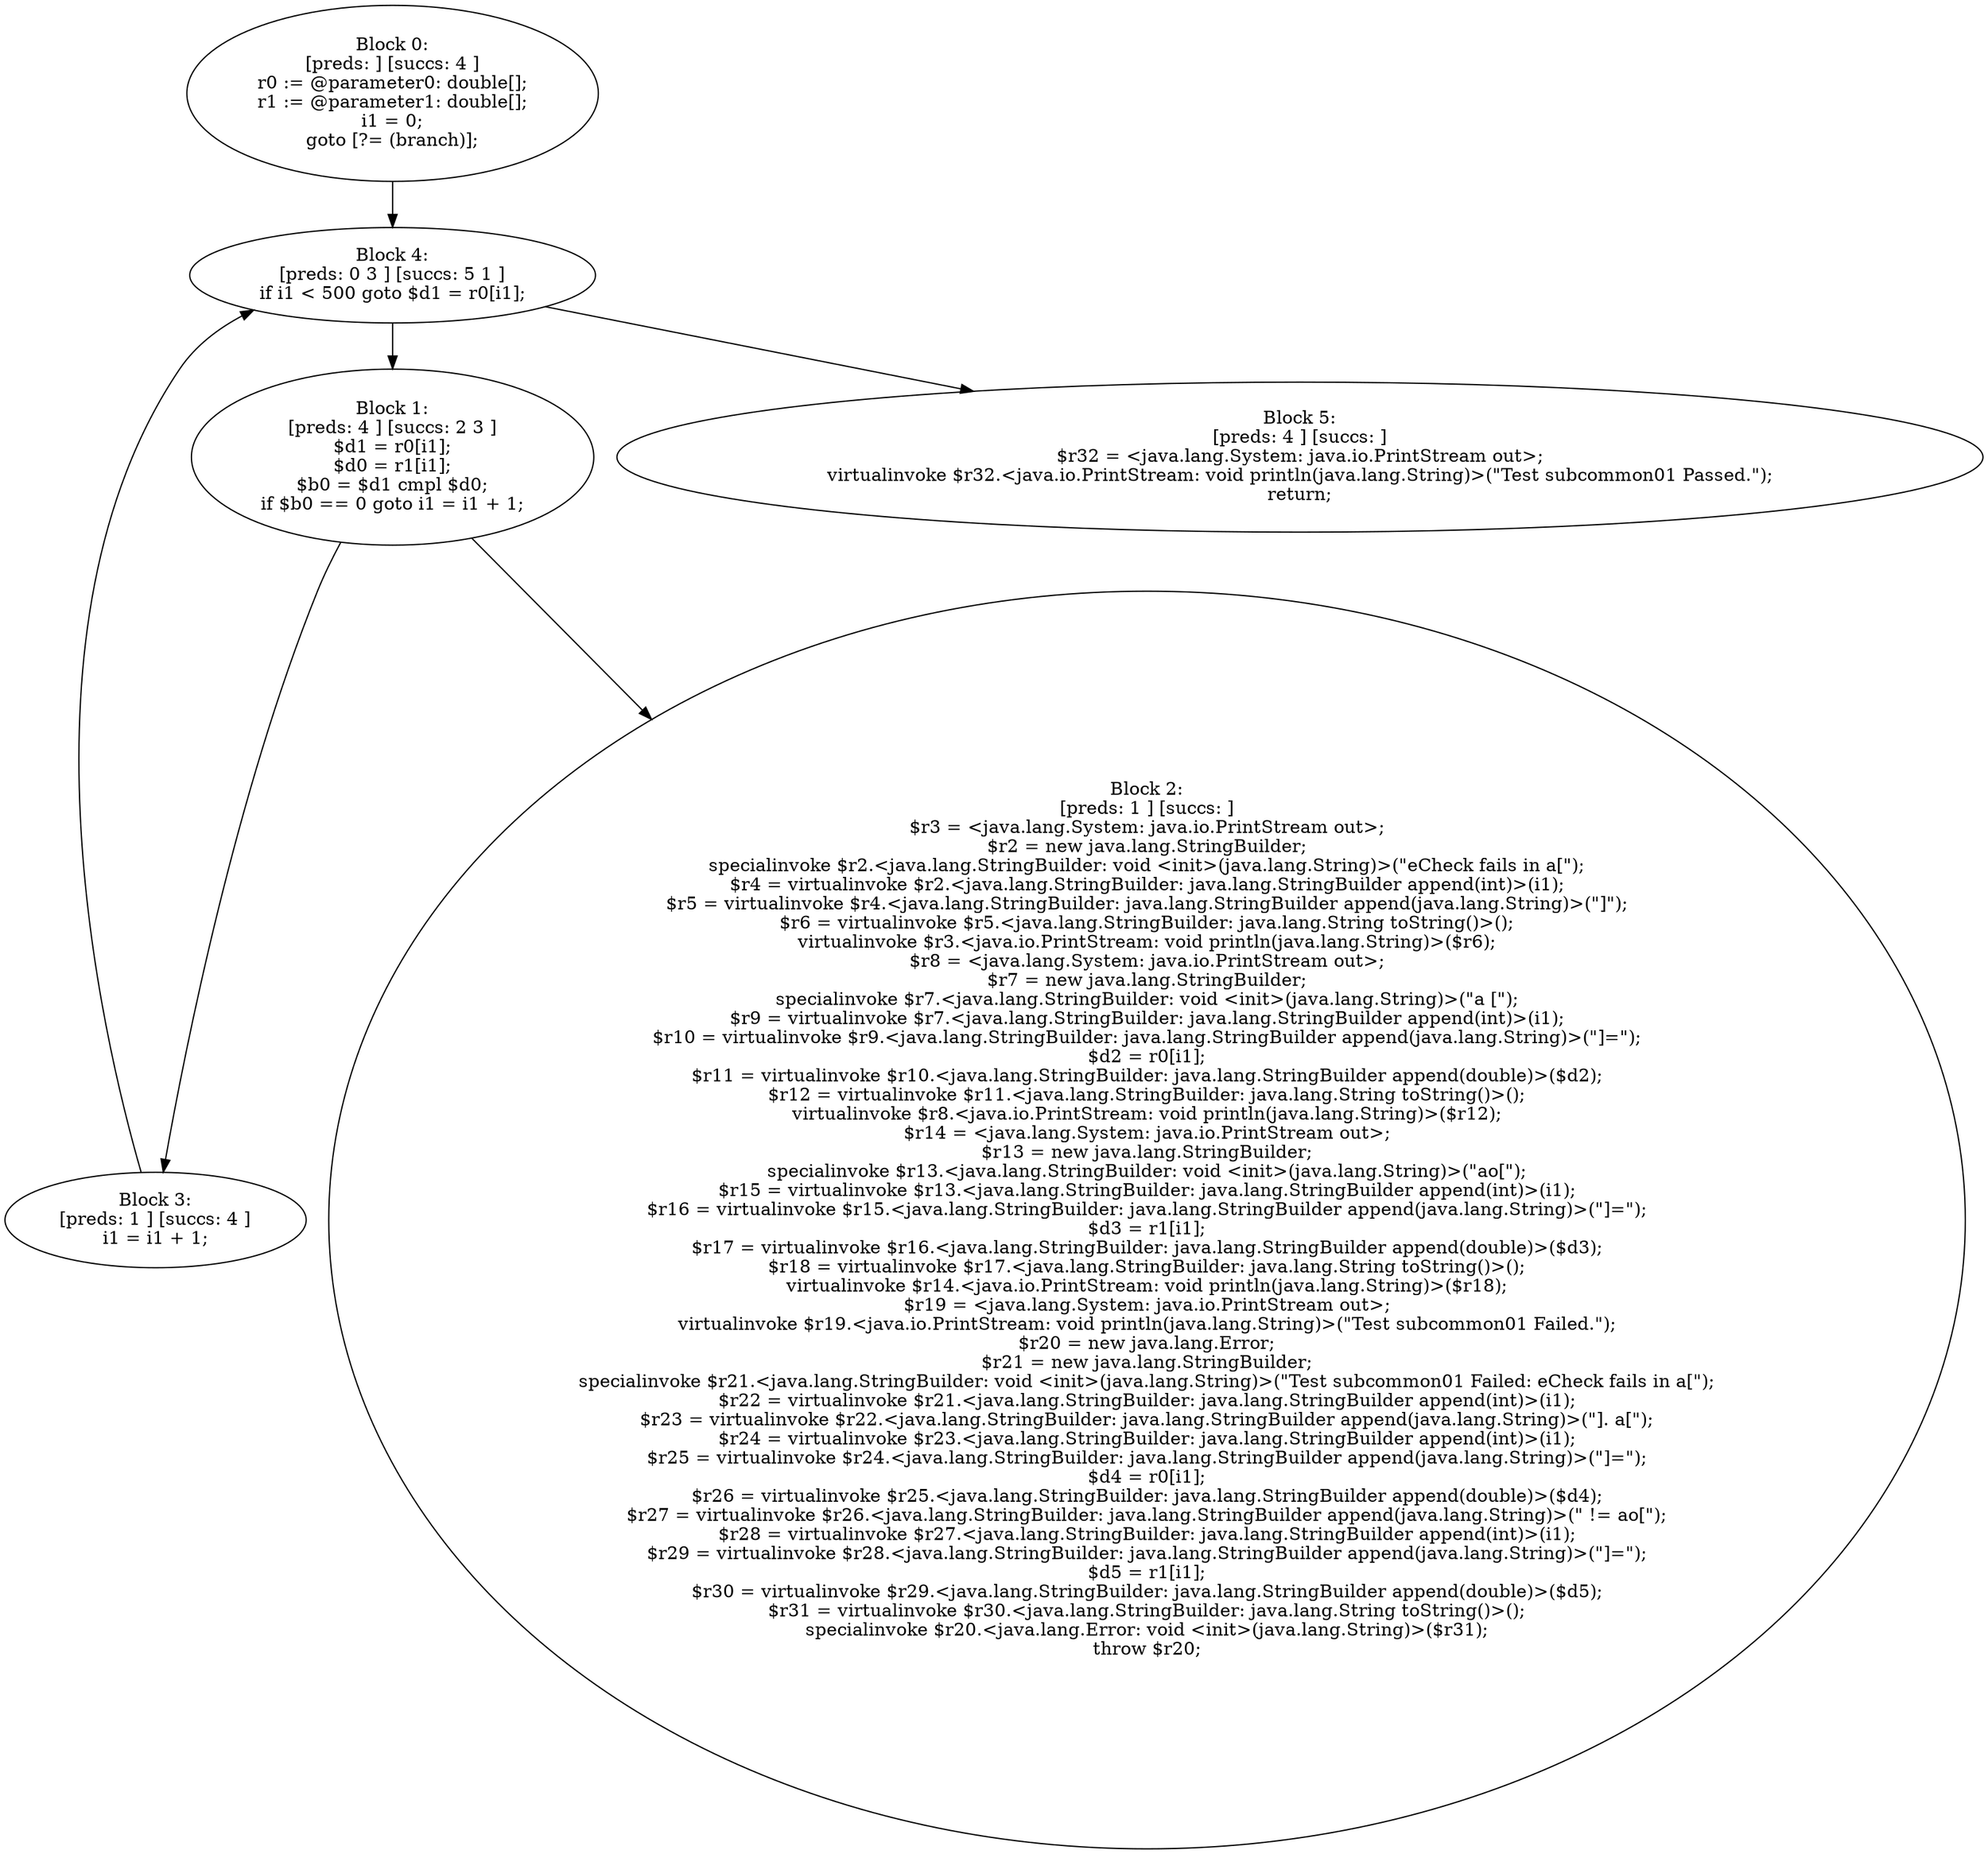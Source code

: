 digraph "unitGraph" {
    "Block 0:
[preds: ] [succs: 4 ]
r0 := @parameter0: double[];
r1 := @parameter1: double[];
i1 = 0;
goto [?= (branch)];
"
    "Block 1:
[preds: 4 ] [succs: 2 3 ]
$d1 = r0[i1];
$d0 = r1[i1];
$b0 = $d1 cmpl $d0;
if $b0 == 0 goto i1 = i1 + 1;
"
    "Block 2:
[preds: 1 ] [succs: ]
$r3 = <java.lang.System: java.io.PrintStream out>;
$r2 = new java.lang.StringBuilder;
specialinvoke $r2.<java.lang.StringBuilder: void <init>(java.lang.String)>(\"eCheck fails in a[\");
$r4 = virtualinvoke $r2.<java.lang.StringBuilder: java.lang.StringBuilder append(int)>(i1);
$r5 = virtualinvoke $r4.<java.lang.StringBuilder: java.lang.StringBuilder append(java.lang.String)>(\"]\");
$r6 = virtualinvoke $r5.<java.lang.StringBuilder: java.lang.String toString()>();
virtualinvoke $r3.<java.io.PrintStream: void println(java.lang.String)>($r6);
$r8 = <java.lang.System: java.io.PrintStream out>;
$r7 = new java.lang.StringBuilder;
specialinvoke $r7.<java.lang.StringBuilder: void <init>(java.lang.String)>(\"a [\");
$r9 = virtualinvoke $r7.<java.lang.StringBuilder: java.lang.StringBuilder append(int)>(i1);
$r10 = virtualinvoke $r9.<java.lang.StringBuilder: java.lang.StringBuilder append(java.lang.String)>(\"]=\");
$d2 = r0[i1];
$r11 = virtualinvoke $r10.<java.lang.StringBuilder: java.lang.StringBuilder append(double)>($d2);
$r12 = virtualinvoke $r11.<java.lang.StringBuilder: java.lang.String toString()>();
virtualinvoke $r8.<java.io.PrintStream: void println(java.lang.String)>($r12);
$r14 = <java.lang.System: java.io.PrintStream out>;
$r13 = new java.lang.StringBuilder;
specialinvoke $r13.<java.lang.StringBuilder: void <init>(java.lang.String)>(\"ao[\");
$r15 = virtualinvoke $r13.<java.lang.StringBuilder: java.lang.StringBuilder append(int)>(i1);
$r16 = virtualinvoke $r15.<java.lang.StringBuilder: java.lang.StringBuilder append(java.lang.String)>(\"]=\");
$d3 = r1[i1];
$r17 = virtualinvoke $r16.<java.lang.StringBuilder: java.lang.StringBuilder append(double)>($d3);
$r18 = virtualinvoke $r17.<java.lang.StringBuilder: java.lang.String toString()>();
virtualinvoke $r14.<java.io.PrintStream: void println(java.lang.String)>($r18);
$r19 = <java.lang.System: java.io.PrintStream out>;
virtualinvoke $r19.<java.io.PrintStream: void println(java.lang.String)>(\"Test subcommon01 Failed.\");
$r20 = new java.lang.Error;
$r21 = new java.lang.StringBuilder;
specialinvoke $r21.<java.lang.StringBuilder: void <init>(java.lang.String)>(\"Test subcommon01 Failed: eCheck fails in a[\");
$r22 = virtualinvoke $r21.<java.lang.StringBuilder: java.lang.StringBuilder append(int)>(i1);
$r23 = virtualinvoke $r22.<java.lang.StringBuilder: java.lang.StringBuilder append(java.lang.String)>(\"]. a[\");
$r24 = virtualinvoke $r23.<java.lang.StringBuilder: java.lang.StringBuilder append(int)>(i1);
$r25 = virtualinvoke $r24.<java.lang.StringBuilder: java.lang.StringBuilder append(java.lang.String)>(\"]=\");
$d4 = r0[i1];
$r26 = virtualinvoke $r25.<java.lang.StringBuilder: java.lang.StringBuilder append(double)>($d4);
$r27 = virtualinvoke $r26.<java.lang.StringBuilder: java.lang.StringBuilder append(java.lang.String)>(\" != ao[\");
$r28 = virtualinvoke $r27.<java.lang.StringBuilder: java.lang.StringBuilder append(int)>(i1);
$r29 = virtualinvoke $r28.<java.lang.StringBuilder: java.lang.StringBuilder append(java.lang.String)>(\"]=\");
$d5 = r1[i1];
$r30 = virtualinvoke $r29.<java.lang.StringBuilder: java.lang.StringBuilder append(double)>($d5);
$r31 = virtualinvoke $r30.<java.lang.StringBuilder: java.lang.String toString()>();
specialinvoke $r20.<java.lang.Error: void <init>(java.lang.String)>($r31);
throw $r20;
"
    "Block 3:
[preds: 1 ] [succs: 4 ]
i1 = i1 + 1;
"
    "Block 4:
[preds: 0 3 ] [succs: 5 1 ]
if i1 < 500 goto $d1 = r0[i1];
"
    "Block 5:
[preds: 4 ] [succs: ]
$r32 = <java.lang.System: java.io.PrintStream out>;
virtualinvoke $r32.<java.io.PrintStream: void println(java.lang.String)>(\"Test subcommon01 Passed.\");
return;
"
    "Block 0:
[preds: ] [succs: 4 ]
r0 := @parameter0: double[];
r1 := @parameter1: double[];
i1 = 0;
goto [?= (branch)];
"->"Block 4:
[preds: 0 3 ] [succs: 5 1 ]
if i1 < 500 goto $d1 = r0[i1];
";
    "Block 1:
[preds: 4 ] [succs: 2 3 ]
$d1 = r0[i1];
$d0 = r1[i1];
$b0 = $d1 cmpl $d0;
if $b0 == 0 goto i1 = i1 + 1;
"->"Block 2:
[preds: 1 ] [succs: ]
$r3 = <java.lang.System: java.io.PrintStream out>;
$r2 = new java.lang.StringBuilder;
specialinvoke $r2.<java.lang.StringBuilder: void <init>(java.lang.String)>(\"eCheck fails in a[\");
$r4 = virtualinvoke $r2.<java.lang.StringBuilder: java.lang.StringBuilder append(int)>(i1);
$r5 = virtualinvoke $r4.<java.lang.StringBuilder: java.lang.StringBuilder append(java.lang.String)>(\"]\");
$r6 = virtualinvoke $r5.<java.lang.StringBuilder: java.lang.String toString()>();
virtualinvoke $r3.<java.io.PrintStream: void println(java.lang.String)>($r6);
$r8 = <java.lang.System: java.io.PrintStream out>;
$r7 = new java.lang.StringBuilder;
specialinvoke $r7.<java.lang.StringBuilder: void <init>(java.lang.String)>(\"a [\");
$r9 = virtualinvoke $r7.<java.lang.StringBuilder: java.lang.StringBuilder append(int)>(i1);
$r10 = virtualinvoke $r9.<java.lang.StringBuilder: java.lang.StringBuilder append(java.lang.String)>(\"]=\");
$d2 = r0[i1];
$r11 = virtualinvoke $r10.<java.lang.StringBuilder: java.lang.StringBuilder append(double)>($d2);
$r12 = virtualinvoke $r11.<java.lang.StringBuilder: java.lang.String toString()>();
virtualinvoke $r8.<java.io.PrintStream: void println(java.lang.String)>($r12);
$r14 = <java.lang.System: java.io.PrintStream out>;
$r13 = new java.lang.StringBuilder;
specialinvoke $r13.<java.lang.StringBuilder: void <init>(java.lang.String)>(\"ao[\");
$r15 = virtualinvoke $r13.<java.lang.StringBuilder: java.lang.StringBuilder append(int)>(i1);
$r16 = virtualinvoke $r15.<java.lang.StringBuilder: java.lang.StringBuilder append(java.lang.String)>(\"]=\");
$d3 = r1[i1];
$r17 = virtualinvoke $r16.<java.lang.StringBuilder: java.lang.StringBuilder append(double)>($d3);
$r18 = virtualinvoke $r17.<java.lang.StringBuilder: java.lang.String toString()>();
virtualinvoke $r14.<java.io.PrintStream: void println(java.lang.String)>($r18);
$r19 = <java.lang.System: java.io.PrintStream out>;
virtualinvoke $r19.<java.io.PrintStream: void println(java.lang.String)>(\"Test subcommon01 Failed.\");
$r20 = new java.lang.Error;
$r21 = new java.lang.StringBuilder;
specialinvoke $r21.<java.lang.StringBuilder: void <init>(java.lang.String)>(\"Test subcommon01 Failed: eCheck fails in a[\");
$r22 = virtualinvoke $r21.<java.lang.StringBuilder: java.lang.StringBuilder append(int)>(i1);
$r23 = virtualinvoke $r22.<java.lang.StringBuilder: java.lang.StringBuilder append(java.lang.String)>(\"]. a[\");
$r24 = virtualinvoke $r23.<java.lang.StringBuilder: java.lang.StringBuilder append(int)>(i1);
$r25 = virtualinvoke $r24.<java.lang.StringBuilder: java.lang.StringBuilder append(java.lang.String)>(\"]=\");
$d4 = r0[i1];
$r26 = virtualinvoke $r25.<java.lang.StringBuilder: java.lang.StringBuilder append(double)>($d4);
$r27 = virtualinvoke $r26.<java.lang.StringBuilder: java.lang.StringBuilder append(java.lang.String)>(\" != ao[\");
$r28 = virtualinvoke $r27.<java.lang.StringBuilder: java.lang.StringBuilder append(int)>(i1);
$r29 = virtualinvoke $r28.<java.lang.StringBuilder: java.lang.StringBuilder append(java.lang.String)>(\"]=\");
$d5 = r1[i1];
$r30 = virtualinvoke $r29.<java.lang.StringBuilder: java.lang.StringBuilder append(double)>($d5);
$r31 = virtualinvoke $r30.<java.lang.StringBuilder: java.lang.String toString()>();
specialinvoke $r20.<java.lang.Error: void <init>(java.lang.String)>($r31);
throw $r20;
";
    "Block 1:
[preds: 4 ] [succs: 2 3 ]
$d1 = r0[i1];
$d0 = r1[i1];
$b0 = $d1 cmpl $d0;
if $b0 == 0 goto i1 = i1 + 1;
"->"Block 3:
[preds: 1 ] [succs: 4 ]
i1 = i1 + 1;
";
    "Block 3:
[preds: 1 ] [succs: 4 ]
i1 = i1 + 1;
"->"Block 4:
[preds: 0 3 ] [succs: 5 1 ]
if i1 < 500 goto $d1 = r0[i1];
";
    "Block 4:
[preds: 0 3 ] [succs: 5 1 ]
if i1 < 500 goto $d1 = r0[i1];
"->"Block 5:
[preds: 4 ] [succs: ]
$r32 = <java.lang.System: java.io.PrintStream out>;
virtualinvoke $r32.<java.io.PrintStream: void println(java.lang.String)>(\"Test subcommon01 Passed.\");
return;
";
    "Block 4:
[preds: 0 3 ] [succs: 5 1 ]
if i1 < 500 goto $d1 = r0[i1];
"->"Block 1:
[preds: 4 ] [succs: 2 3 ]
$d1 = r0[i1];
$d0 = r1[i1];
$b0 = $d1 cmpl $d0;
if $b0 == 0 goto i1 = i1 + 1;
";
}
